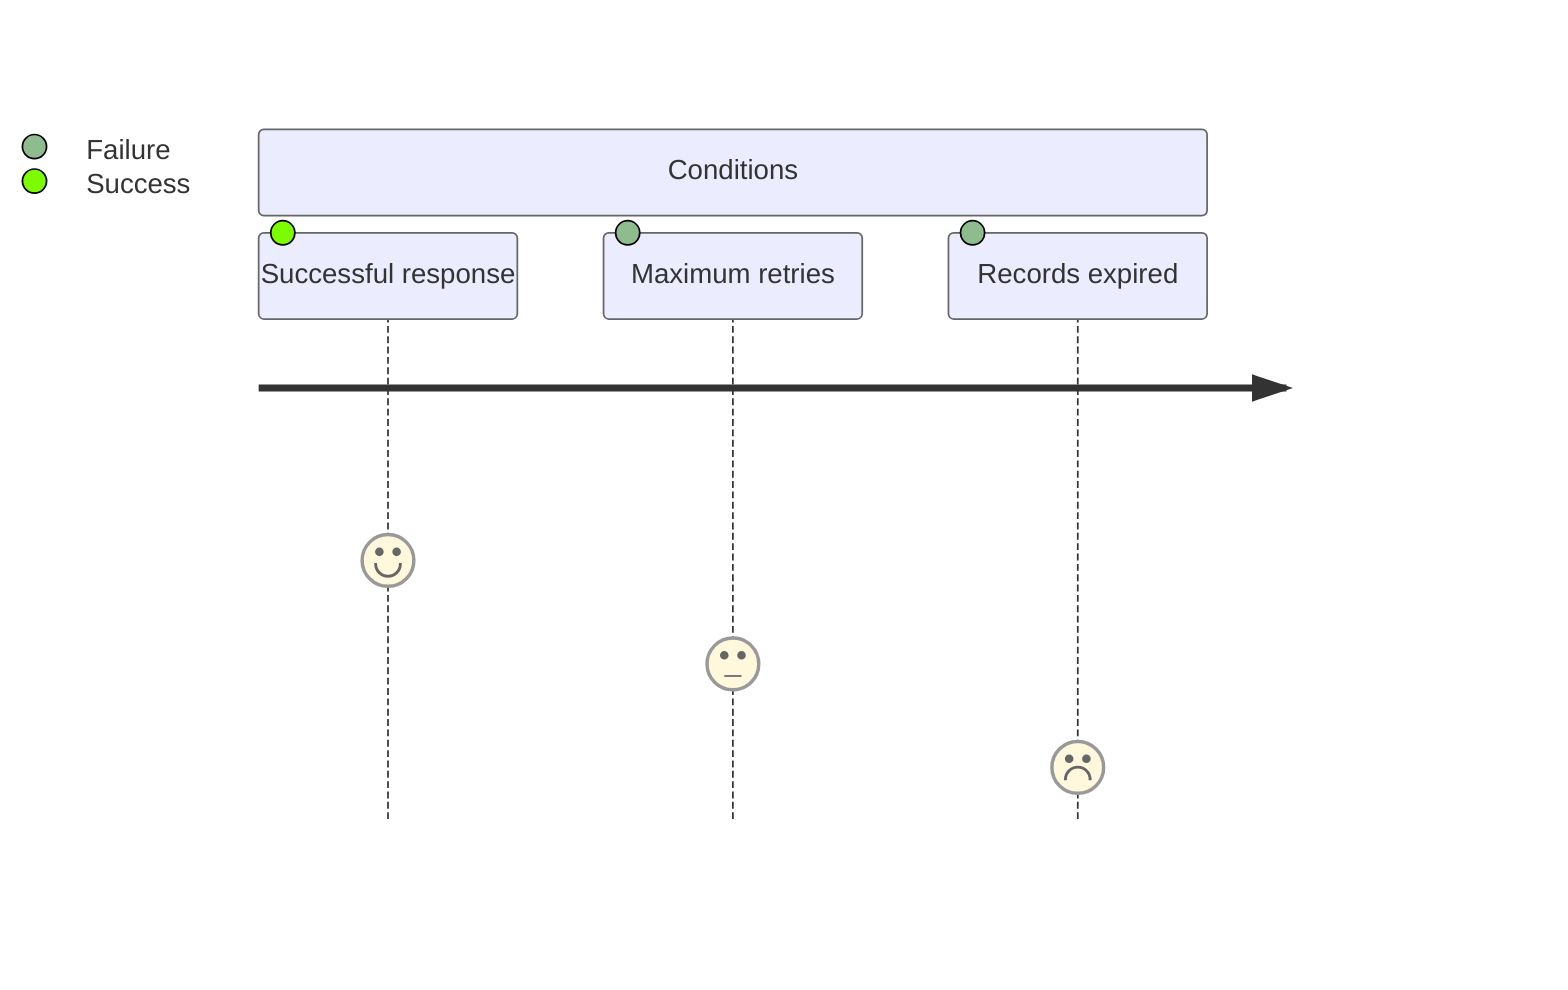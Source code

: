 journey
  section Conditions
    Successful response: 5: Success
    Maximum retries: 3: Failure
    Records expired: 1: Failure